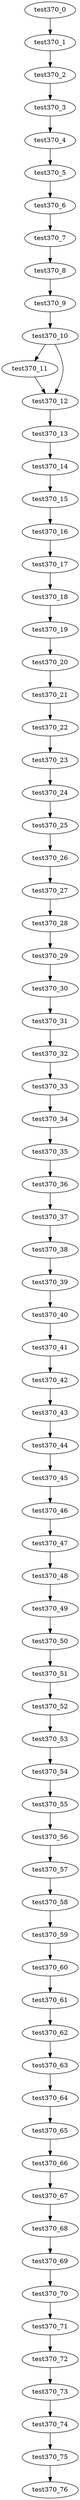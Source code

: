 digraph G {
test370_0->test370_1;
test370_1->test370_2;
test370_2->test370_3;
test370_3->test370_4;
test370_4->test370_5;
test370_5->test370_6;
test370_6->test370_7;
test370_7->test370_8;
test370_8->test370_9;
test370_9->test370_10;
test370_10->test370_11;
test370_10->test370_12;
test370_11->test370_12;
test370_12->test370_13;
test370_13->test370_14;
test370_14->test370_15;
test370_15->test370_16;
test370_16->test370_17;
test370_17->test370_18;
test370_18->test370_19;
test370_19->test370_20;
test370_20->test370_21;
test370_21->test370_22;
test370_22->test370_23;
test370_23->test370_24;
test370_24->test370_25;
test370_25->test370_26;
test370_26->test370_27;
test370_27->test370_28;
test370_28->test370_29;
test370_29->test370_30;
test370_30->test370_31;
test370_31->test370_32;
test370_32->test370_33;
test370_33->test370_34;
test370_34->test370_35;
test370_35->test370_36;
test370_36->test370_37;
test370_37->test370_38;
test370_38->test370_39;
test370_39->test370_40;
test370_40->test370_41;
test370_41->test370_42;
test370_42->test370_43;
test370_43->test370_44;
test370_44->test370_45;
test370_45->test370_46;
test370_46->test370_47;
test370_47->test370_48;
test370_48->test370_49;
test370_49->test370_50;
test370_50->test370_51;
test370_51->test370_52;
test370_52->test370_53;
test370_53->test370_54;
test370_54->test370_55;
test370_55->test370_56;
test370_56->test370_57;
test370_57->test370_58;
test370_58->test370_59;
test370_59->test370_60;
test370_60->test370_61;
test370_61->test370_62;
test370_62->test370_63;
test370_63->test370_64;
test370_64->test370_65;
test370_65->test370_66;
test370_66->test370_67;
test370_67->test370_68;
test370_68->test370_69;
test370_69->test370_70;
test370_70->test370_71;
test370_71->test370_72;
test370_72->test370_73;
test370_73->test370_74;
test370_74->test370_75;
test370_75->test370_76;

}
